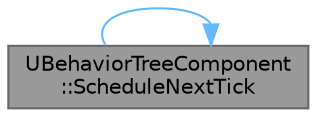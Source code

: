 digraph "UBehaviorTreeComponent::ScheduleNextTick"
{
 // INTERACTIVE_SVG=YES
 // LATEX_PDF_SIZE
  bgcolor="transparent";
  edge [fontname=Helvetica,fontsize=10,labelfontname=Helvetica,labelfontsize=10];
  node [fontname=Helvetica,fontsize=10,shape=box,height=0.2,width=0.4];
  rankdir="LR";
  Node1 [id="Node000001",label="UBehaviorTreeComponent\l::ScheduleNextTick",height=0.2,width=0.4,color="gray40", fillcolor="grey60", style="filled", fontcolor="black",tooltip="END UActorComponent overrides."];
  Node1 -> Node1 [id="edge1_Node000001_Node000001",color="steelblue1",style="solid",tooltip=" "];
}
